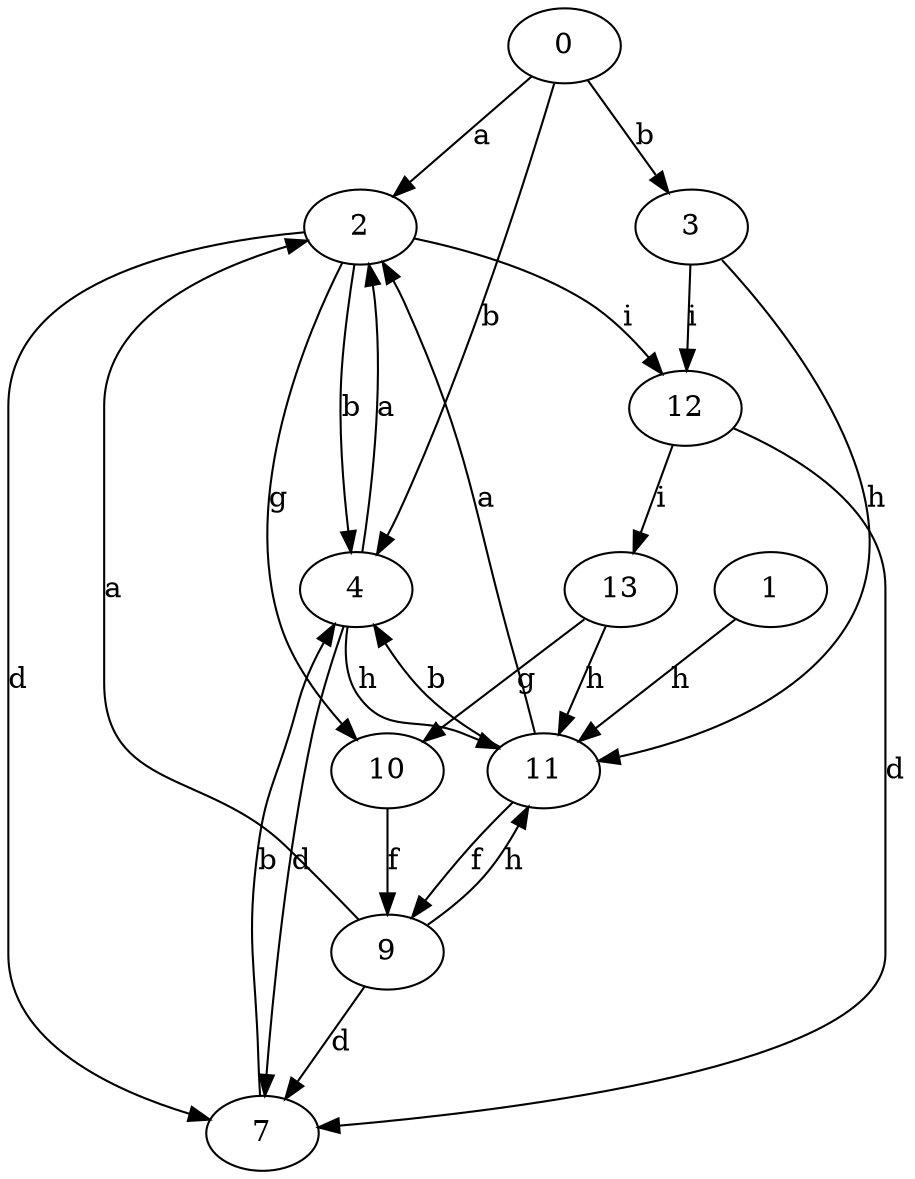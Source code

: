 strict digraph  {
2;
3;
4;
7;
9;
0;
10;
1;
11;
12;
13;
2 -> 4  [label=b];
2 -> 7  [label=d];
2 -> 10  [label=g];
2 -> 12  [label=i];
3 -> 11  [label=h];
3 -> 12  [label=i];
4 -> 2  [label=a];
4 -> 7  [label=d];
4 -> 11  [label=h];
7 -> 4  [label=b];
9 -> 2  [label=a];
9 -> 7  [label=d];
9 -> 11  [label=h];
0 -> 2  [label=a];
0 -> 3  [label=b];
0 -> 4  [label=b];
10 -> 9  [label=f];
1 -> 11  [label=h];
11 -> 2  [label=a];
11 -> 4  [label=b];
11 -> 9  [label=f];
12 -> 7  [label=d];
12 -> 13  [label=i];
13 -> 10  [label=g];
13 -> 11  [label=h];
}
